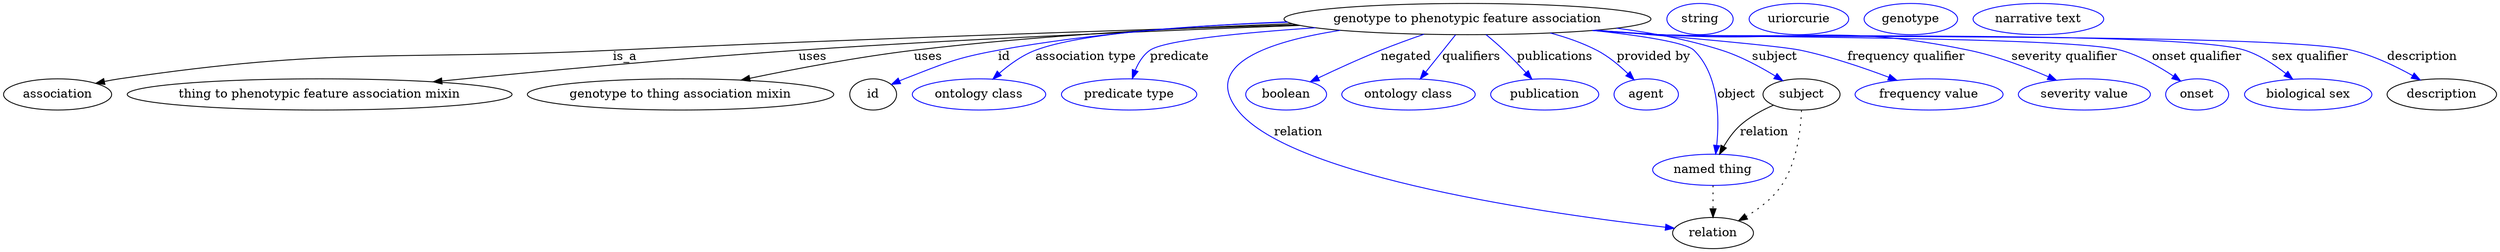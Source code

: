 digraph {
	graph [bb="0,0,2358.1,283"];
	node [label="\N"];
	"genotype to phenotypic feature association"	 [height=0.5,
		label="genotype to phenotypic feature association",
		pos="1379,265",
		width=4.4954];
	association	 [height=0.5,
		pos="50.046,178",
		width=1.3902];
	"genotype to phenotypic feature association" -> association	 [label=is_a,
		lp="575.05,221.5",
		pos="e,86.553,190.52 1224.6,259.48 1060.7,253.31 793.98,242.41 564.05,229 361.64,217.19 308.37,233.15 109.05,196 104.9,195.23 100.63,\
194.27 96.383,193.19"];
	"thing to phenotypic feature association mixin"	 [height=0.5,
		pos="289.05,178",
		width=4.7482];
	"genotype to phenotypic feature association" -> "thing to phenotypic feature association mixin"	 [label=uses,
		lp="750.05,221.5",
		pos="e,396.84,191.99 1226.7,258.89 1096.7,253.09 904.92,243.15 738.05,229 625.4,219.45 497.31,204.49 406.85,193.24"];
	"genotype to thing association mixin"	 [height=0.5,
		pos="616.05,178",
		width=3.8274];
	"genotype to phenotypic feature association" -> "genotype to thing association mixin"	 [label=uses,
		lp="862.05,221.5",
		pos="e,678.17,194.14 1222.5,260.37 1116.8,255.77 974.56,246.71 850.05,229 795.2,221.2 734.07,207.71 688.04,196.56"];
	id	 [height=0.5,
		pos="799.05,178",
		width=0.75];
	"genotype to phenotypic feature association" -> id	 [color=blue,
		label=id,
		lp="933.55,221.5",
		pos="e,820.55,189.29 1232.1,257.42 1123.2,251.01 984.17,240.98 928.05,229 885.15,219.84 875.4,213.17 835.05,196 833.26,195.24 831.44,\
194.43 829.61,193.6",
		style=solid];
	"association type"	 [color=blue,
		height=0.5,
		label="ontology class",
		pos="906.05,178",
		width=1.7151];
	"genotype to phenotypic feature association" -> "association type"	 [color=blue,
		label="association type",
		lp="1010,221.5",
		pos="e,921.2,195.63 1220.8,261.09 1124.3,256.8 1011.1,247.81 966.05,229 952.07,223.16 938.96,212.83 928.58,202.98",
		style=solid];
	predicate	 [color=blue,
		height=0.5,
		label="predicate type",
		pos="1046,178",
		width=1.679];
	"genotype to phenotypic feature association" -> predicate	 [color=blue,
		label=predicate,
		lp="1095,221.5",
		pos="e,1049.8,195.99 1242.8,255.24 1166.8,248.72 1084.6,239.45 1070,229 1062.2,223.35 1056.8,214.47 1053.2,205.69",
		style=solid];
	object	 [color=blue,
		height=0.5,
		label="named thing",
		pos="1616,91",
		width=1.5346];
	"genotype to phenotypic feature association" -> object	 [color=blue,
		label=object,
		lp="1631,178",
		pos="e,1617.2,109.29 1504.9,253.65 1538.5,248.25 1568.8,240.37 1581,229 1611.2,200.99 1616.9,151.09 1617.2,119.6",
		style=solid];
	negated	 [color=blue,
		height=0.5,
		label=boolean,
		pos="1200,178",
		width=1.0652];
	"genotype to phenotypic feature association" -> negated	 [color=blue,
		label=negated,
		lp="1319.5,221.5",
		pos="e,1225.2,191.64 1338.4,247.54 1325.5,241.8 1311.1,235.28 1298,229 1276.6,218.67 1252.9,206.38 1234.2,196.45",
		style=solid];
	qualifiers	 [color=blue,
		height=0.5,
		label="ontology class",
		pos="1318,178",
		width=1.7151];
	"genotype to phenotypic feature association" -> qualifiers	 [color=blue,
		label=qualifiers,
		lp="1379,221.5",
		pos="e,1330.5,195.71 1366.4,246.97 1357.7,234.53 1345.9,217.78 1336.2,203.91",
		style=solid];
	publications	 [color=blue,
		height=0.5,
		label=publication,
		pos="1448,178",
		width=1.3902];
	"genotype to phenotypic feature association" -> publications	 [color=blue,
		label=publications,
		lp="1453.5,221.5",
		pos="e,1434.9,195.61 1394.5,246.81 1399.2,241.14 1404.4,234.85 1409,229 1415.5,220.85 1422.5,211.85 1428.7,203.71",
		style=solid];
	"provided by"	 [color=blue,
		height=0.5,
		label=agent,
		pos="1546,178",
		width=0.83048];
	"genotype to phenotypic feature association" -> "provided by"	 [color=blue,
		label="provided by",
		lp="1544,221.5",
		pos="e,1532.1,194.25 1446.5,248.56 1461.7,243.45 1477.4,236.99 1491,229 1503.5,221.74 1515.4,211.24 1525,201.66",
		style=solid];
	relation	 [height=0.5,
		pos="1616,18",
		width=1.0471];
	"genotype to phenotypic feature association" -> relation	 [color=blue,
		label=relation,
		lp="1215,134.5",
		pos="e,1579.9,23.515 1269.3,251.71 1194.6,237.89 1115.4,210.88 1153,160 1203.5,91.708 1462.7,42.77 1569.7,25.168",
		style=solid];
	subject	 [height=0.5,
		pos="1700,178",
		width=0.99297];
	"genotype to phenotypic feature association" -> subject	 [color=blue,
		label=subject,
		lp="1674.5,221.5",
		pos="e,1682.3,193.79 1498.2,252.8 1549.3,246.51 1602.5,238.22 1626,229 1643.5,222.15 1660.8,210.51 1674.4,200.07",
		style=solid];
	"frequency qualifier"	 [color=blue,
		height=0.5,
		label="frequency value",
		pos="1821,178",
		width=1.8776];
	"genotype to phenotypic feature association" -> "frequency qualifier"	 [color=blue,
		label="frequency qualifier",
		lp="1796,221.5",
		pos="e,1789.5,193.96 1496.1,252.56 1583,243.21 1688.1,231.58 1698,229 1726.4,221.68 1756.8,209.14 1780.2,198.32",
		style=solid];
	"severity qualifier"	 [color=blue,
		height=0.5,
		label="severity value",
		pos="1966,178",
		width=1.661];
	"genotype to phenotypic feature association" -> "severity qualifier"	 [color=blue,
		label="severity qualifier",
		lp="1941.5,221.5",
		pos="e,1938,193.99 1493.3,252.17 1511.9,250.29 1531,248.49 1549,247 1683.5,235.89 1721,261.07 1852,229 1879,222.42 1907.4,209.7 1929.1,\
198.62",
		style=solid];
	"onset qualifier"	 [color=blue,
		height=0.5,
		label=onset,
		pos="2073,178",
		width=0.81243];
	"genotype to phenotypic feature association" -> "onset qualifier"	 [color=blue,
		label="onset qualifier",
		lp="2062.5,221.5",
		pos="e,2055.7,192.7 1491.9,252.02 1510.9,250.12 1530.5,248.35 1549,247 1647.3,239.81 1898,258.24 1992,229 2012.2,222.73 2032.3,210.12 \
2047.4,199.01",
		style=solid];
	"sex qualifier"	 [color=blue,
		height=0.5,
		label="biological sex",
		pos="2180,178",
		width=1.661];
	"genotype to phenotypic feature association" -> "sex qualifier"	 [color=blue,
		label="sex qualifier",
		lp="2169,221.5",
		pos="e,2161.6,195.21 1491,251.97 1510.3,250.06 1530.2,248.3 1549,247 1610.8,242.74 2047.2,248.35 2106,229 2123.5,223.27 2140.5,212.04 \
2153.8,201.57",
		style=solid];
	description	 [height=0.5,
		pos="2308,178",
		width=1.3902];
	"genotype to phenotypic feature association" -> description	 [color=blue,
		label=description,
		lp="2274.5,221.5",
		pos="e,2283.9,194.02 1490.5,251.94 1510,250.02 1530.1,248.26 1549,247 1622,242.15 2136.1,246.92 2207,229 2231.2,222.89 2256.2,210.31 \
2275.3,199.17",
		style=solid];
	association_id	 [color=blue,
		height=0.5,
		label=string,
		pos="1589,265",
		width=0.84854];
	object -> relation	 [pos="e,1616,36.09 1616,72.955 1616,64.883 1616,55.176 1616,46.182",
		style=dotted];
	"genotype to phenotypic feature association_relation"	 [color=blue,
		height=0.5,
		label=uriorcurie,
		pos="1683,265",
		width=1.2638];
	subject -> object	 [label=relation,
		lp="1667,134.5",
		pos="e,1624,108.85 1675.4,164.85 1665.5,158.78 1654.5,150.93 1646,142 1639.4,134.95 1633.5,126.16 1628.8,117.87"];
	subject -> relation	 [pos="e,1639.4,32.21 1700.1,159.66 1699.5,137.65 1695.8,100.31 1680,73 1672.1,59.297 1659.5,47.363 1647.5,38.145",
		style=dotted];
	"genotype to phenotypic feature association_subject"	 [color=blue,
		height=0.5,
		label=genotype,
		pos="1789,265",
		width=1.1916];
	"thing to phenotypic feature association mixin_description"	 [color=blue,
		height=0.5,
		label="narrative text",
		pos="1908,265",
		width=1.6068];
}
